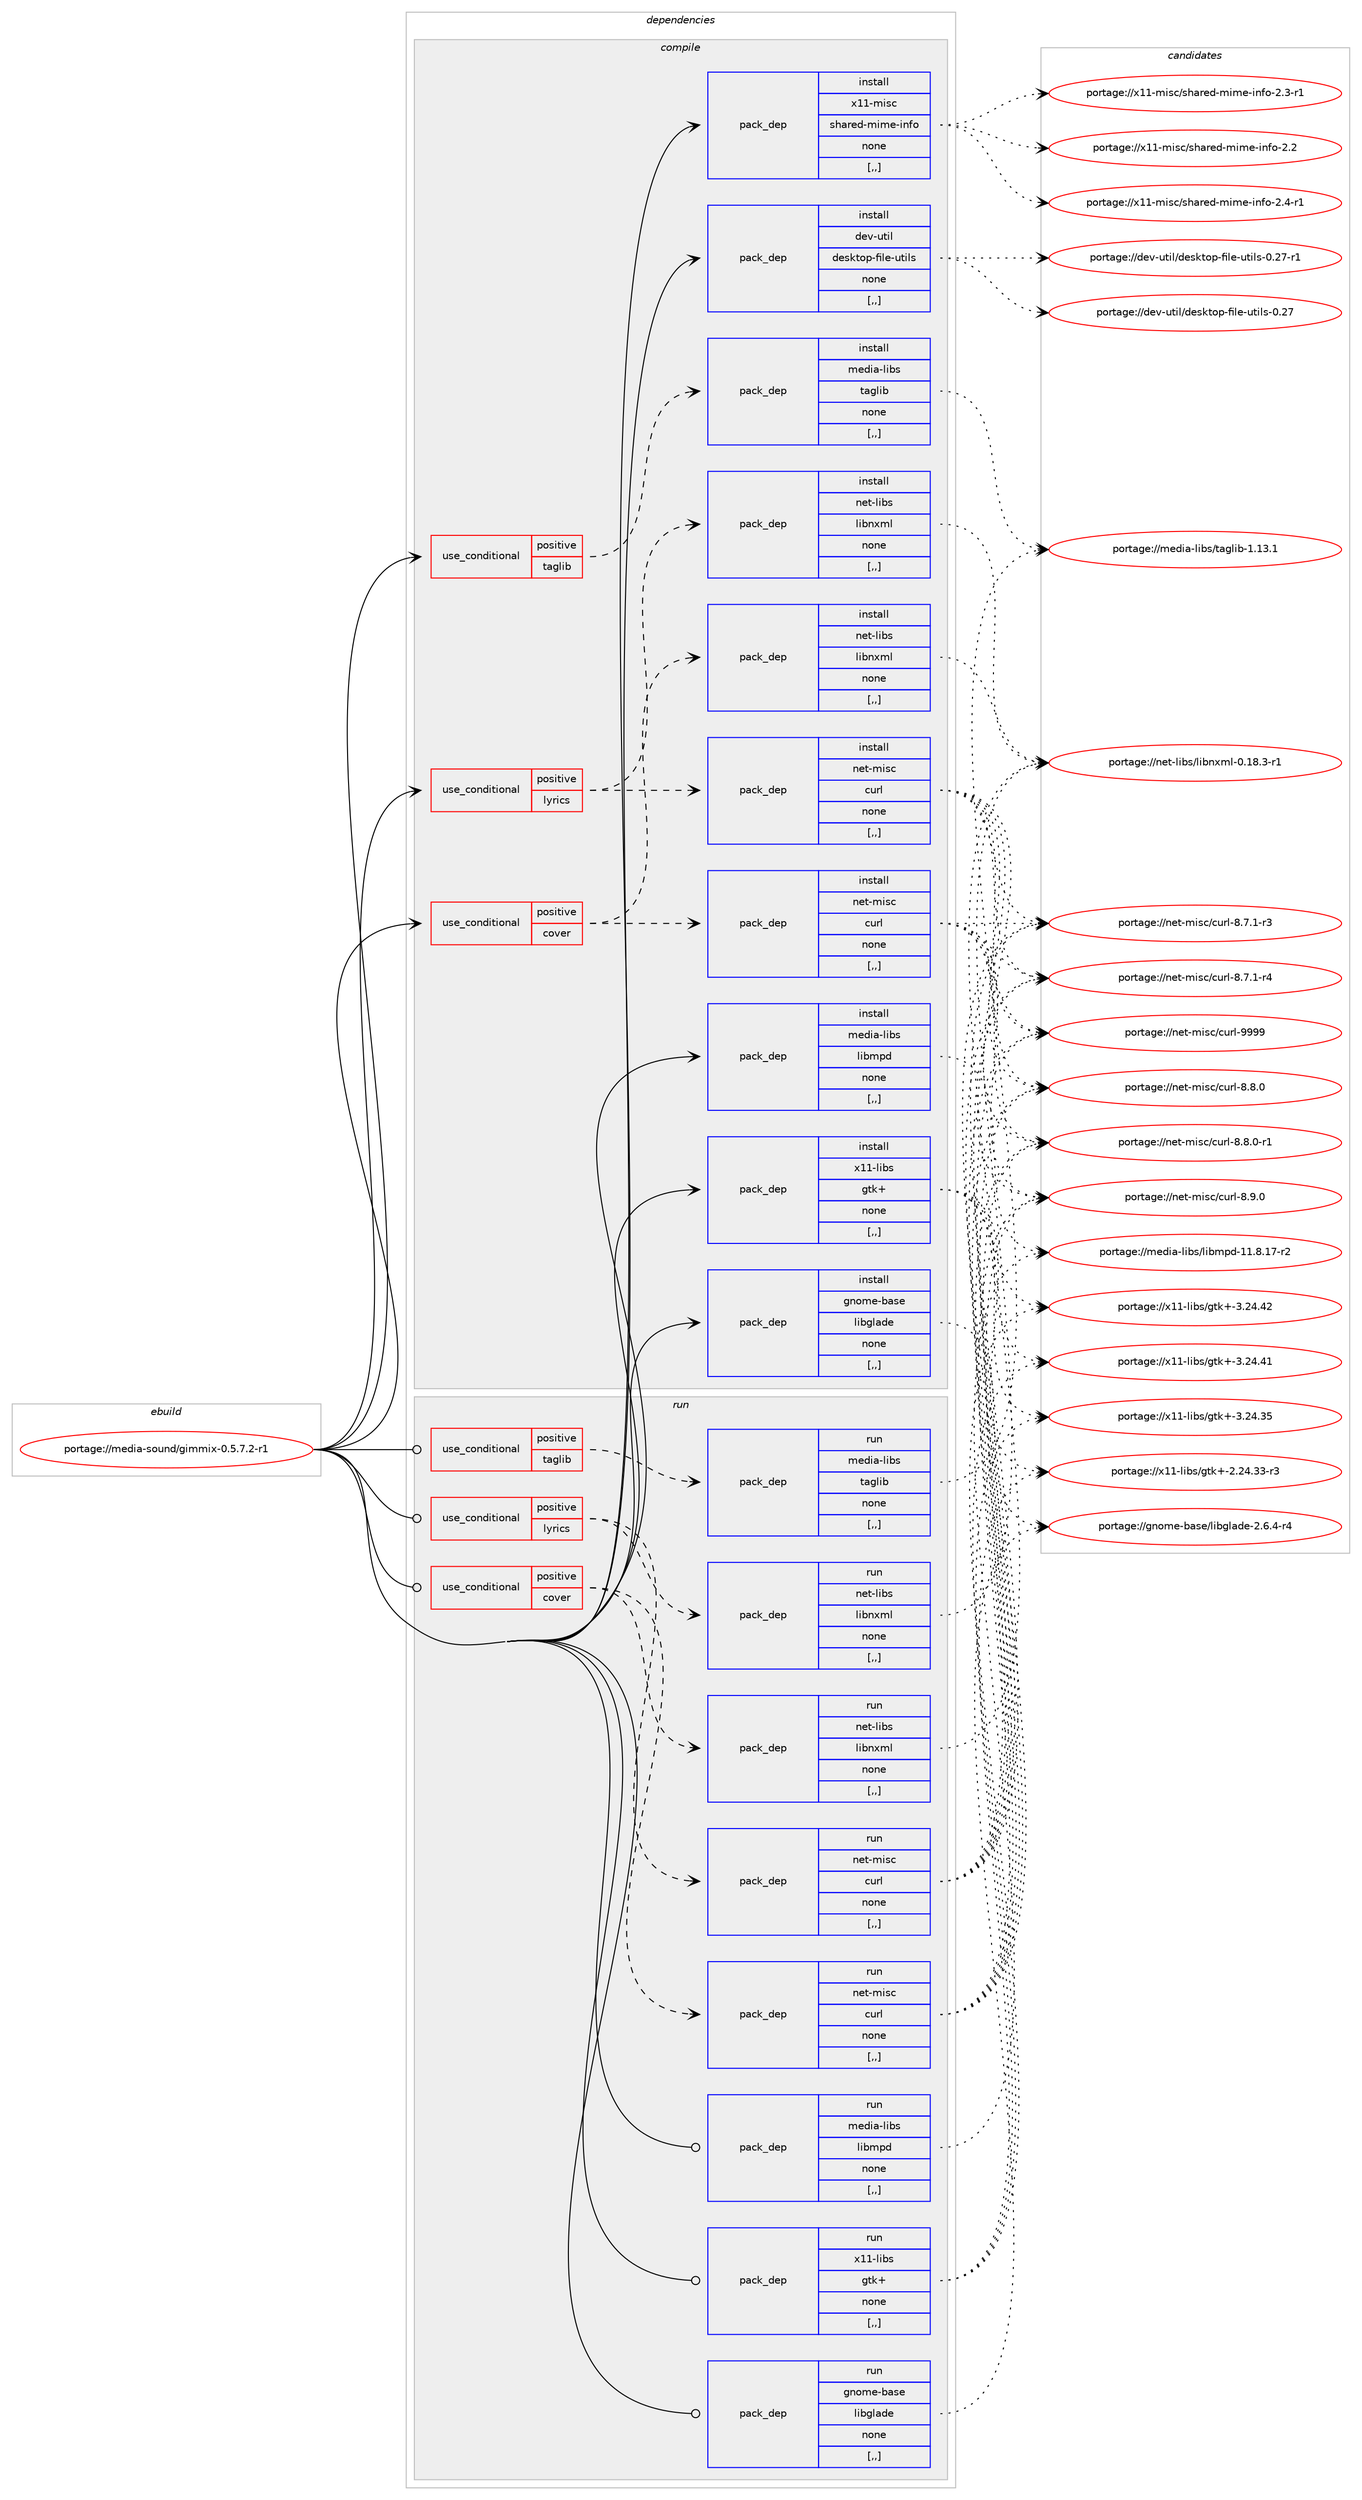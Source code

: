 digraph prolog {

# *************
# Graph options
# *************

newrank=true;
concentrate=true;
compound=true;
graph [rankdir=LR,fontname=Helvetica,fontsize=10,ranksep=1.5];#, ranksep=2.5, nodesep=0.2];
edge  [arrowhead=vee];
node  [fontname=Helvetica,fontsize=10];

# **********
# The ebuild
# **********

subgraph cluster_leftcol {
color=gray;
label=<<i>ebuild</i>>;
id [label="portage://media-sound/gimmix-0.5.7.2-r1", color=red, width=4, href="../media-sound/gimmix-0.5.7.2-r1.svg"];
}

# ****************
# The dependencies
# ****************

subgraph cluster_midcol {
color=gray;
label=<<i>dependencies</i>>;
subgraph cluster_compile {
fillcolor="#eeeeee";
style=filled;
label=<<i>compile</i>>;
subgraph cond79930 {
dependency315325 [label=<<TABLE BORDER="0" CELLBORDER="1" CELLSPACING="0" CELLPADDING="4"><TR><TD ROWSPAN="3" CELLPADDING="10">use_conditional</TD></TR><TR><TD>positive</TD></TR><TR><TD>cover</TD></TR></TABLE>>, shape=none, color=red];
subgraph pack232945 {
dependency315326 [label=<<TABLE BORDER="0" CELLBORDER="1" CELLSPACING="0" CELLPADDING="4" WIDTH="220"><TR><TD ROWSPAN="6" CELLPADDING="30">pack_dep</TD></TR><TR><TD WIDTH="110">install</TD></TR><TR><TD>net-libs</TD></TR><TR><TD>libnxml</TD></TR><TR><TD>none</TD></TR><TR><TD>[,,]</TD></TR></TABLE>>, shape=none, color=blue];
}
dependency315325:e -> dependency315326:w [weight=20,style="dashed",arrowhead="vee"];
subgraph pack232946 {
dependency315327 [label=<<TABLE BORDER="0" CELLBORDER="1" CELLSPACING="0" CELLPADDING="4" WIDTH="220"><TR><TD ROWSPAN="6" CELLPADDING="30">pack_dep</TD></TR><TR><TD WIDTH="110">install</TD></TR><TR><TD>net-misc</TD></TR><TR><TD>curl</TD></TR><TR><TD>none</TD></TR><TR><TD>[,,]</TD></TR></TABLE>>, shape=none, color=blue];
}
dependency315325:e -> dependency315327:w [weight=20,style="dashed",arrowhead="vee"];
}
id:e -> dependency315325:w [weight=20,style="solid",arrowhead="vee"];
subgraph cond79931 {
dependency315328 [label=<<TABLE BORDER="0" CELLBORDER="1" CELLSPACING="0" CELLPADDING="4"><TR><TD ROWSPAN="3" CELLPADDING="10">use_conditional</TD></TR><TR><TD>positive</TD></TR><TR><TD>lyrics</TD></TR></TABLE>>, shape=none, color=red];
subgraph pack232947 {
dependency315329 [label=<<TABLE BORDER="0" CELLBORDER="1" CELLSPACING="0" CELLPADDING="4" WIDTH="220"><TR><TD ROWSPAN="6" CELLPADDING="30">pack_dep</TD></TR><TR><TD WIDTH="110">install</TD></TR><TR><TD>net-libs</TD></TR><TR><TD>libnxml</TD></TR><TR><TD>none</TD></TR><TR><TD>[,,]</TD></TR></TABLE>>, shape=none, color=blue];
}
dependency315328:e -> dependency315329:w [weight=20,style="dashed",arrowhead="vee"];
subgraph pack232948 {
dependency315330 [label=<<TABLE BORDER="0" CELLBORDER="1" CELLSPACING="0" CELLPADDING="4" WIDTH="220"><TR><TD ROWSPAN="6" CELLPADDING="30">pack_dep</TD></TR><TR><TD WIDTH="110">install</TD></TR><TR><TD>net-misc</TD></TR><TR><TD>curl</TD></TR><TR><TD>none</TD></TR><TR><TD>[,,]</TD></TR></TABLE>>, shape=none, color=blue];
}
dependency315328:e -> dependency315330:w [weight=20,style="dashed",arrowhead="vee"];
}
id:e -> dependency315328:w [weight=20,style="solid",arrowhead="vee"];
subgraph cond79932 {
dependency315331 [label=<<TABLE BORDER="0" CELLBORDER="1" CELLSPACING="0" CELLPADDING="4"><TR><TD ROWSPAN="3" CELLPADDING="10">use_conditional</TD></TR><TR><TD>positive</TD></TR><TR><TD>taglib</TD></TR></TABLE>>, shape=none, color=red];
subgraph pack232949 {
dependency315332 [label=<<TABLE BORDER="0" CELLBORDER="1" CELLSPACING="0" CELLPADDING="4" WIDTH="220"><TR><TD ROWSPAN="6" CELLPADDING="30">pack_dep</TD></TR><TR><TD WIDTH="110">install</TD></TR><TR><TD>media-libs</TD></TR><TR><TD>taglib</TD></TR><TR><TD>none</TD></TR><TR><TD>[,,]</TD></TR></TABLE>>, shape=none, color=blue];
}
dependency315331:e -> dependency315332:w [weight=20,style="dashed",arrowhead="vee"];
}
id:e -> dependency315331:w [weight=20,style="solid",arrowhead="vee"];
subgraph pack232950 {
dependency315333 [label=<<TABLE BORDER="0" CELLBORDER="1" CELLSPACING="0" CELLPADDING="4" WIDTH="220"><TR><TD ROWSPAN="6" CELLPADDING="30">pack_dep</TD></TR><TR><TD WIDTH="110">install</TD></TR><TR><TD>dev-util</TD></TR><TR><TD>desktop-file-utils</TD></TR><TR><TD>none</TD></TR><TR><TD>[,,]</TD></TR></TABLE>>, shape=none, color=blue];
}
id:e -> dependency315333:w [weight=20,style="solid",arrowhead="vee"];
subgraph pack232951 {
dependency315334 [label=<<TABLE BORDER="0" CELLBORDER="1" CELLSPACING="0" CELLPADDING="4" WIDTH="220"><TR><TD ROWSPAN="6" CELLPADDING="30">pack_dep</TD></TR><TR><TD WIDTH="110">install</TD></TR><TR><TD>gnome-base</TD></TR><TR><TD>libglade</TD></TR><TR><TD>none</TD></TR><TR><TD>[,,]</TD></TR></TABLE>>, shape=none, color=blue];
}
id:e -> dependency315334:w [weight=20,style="solid",arrowhead="vee"];
subgraph pack232952 {
dependency315335 [label=<<TABLE BORDER="0" CELLBORDER="1" CELLSPACING="0" CELLPADDING="4" WIDTH="220"><TR><TD ROWSPAN="6" CELLPADDING="30">pack_dep</TD></TR><TR><TD WIDTH="110">install</TD></TR><TR><TD>media-libs</TD></TR><TR><TD>libmpd</TD></TR><TR><TD>none</TD></TR><TR><TD>[,,]</TD></TR></TABLE>>, shape=none, color=blue];
}
id:e -> dependency315335:w [weight=20,style="solid",arrowhead="vee"];
subgraph pack232953 {
dependency315336 [label=<<TABLE BORDER="0" CELLBORDER="1" CELLSPACING="0" CELLPADDING="4" WIDTH="220"><TR><TD ROWSPAN="6" CELLPADDING="30">pack_dep</TD></TR><TR><TD WIDTH="110">install</TD></TR><TR><TD>x11-libs</TD></TR><TR><TD>gtk+</TD></TR><TR><TD>none</TD></TR><TR><TD>[,,]</TD></TR></TABLE>>, shape=none, color=blue];
}
id:e -> dependency315336:w [weight=20,style="solid",arrowhead="vee"];
subgraph pack232954 {
dependency315337 [label=<<TABLE BORDER="0" CELLBORDER="1" CELLSPACING="0" CELLPADDING="4" WIDTH="220"><TR><TD ROWSPAN="6" CELLPADDING="30">pack_dep</TD></TR><TR><TD WIDTH="110">install</TD></TR><TR><TD>x11-misc</TD></TR><TR><TD>shared-mime-info</TD></TR><TR><TD>none</TD></TR><TR><TD>[,,]</TD></TR></TABLE>>, shape=none, color=blue];
}
id:e -> dependency315337:w [weight=20,style="solid",arrowhead="vee"];
}
subgraph cluster_compileandrun {
fillcolor="#eeeeee";
style=filled;
label=<<i>compile and run</i>>;
}
subgraph cluster_run {
fillcolor="#eeeeee";
style=filled;
label=<<i>run</i>>;
subgraph cond79933 {
dependency315338 [label=<<TABLE BORDER="0" CELLBORDER="1" CELLSPACING="0" CELLPADDING="4"><TR><TD ROWSPAN="3" CELLPADDING="10">use_conditional</TD></TR><TR><TD>positive</TD></TR><TR><TD>cover</TD></TR></TABLE>>, shape=none, color=red];
subgraph pack232955 {
dependency315339 [label=<<TABLE BORDER="0" CELLBORDER="1" CELLSPACING="0" CELLPADDING="4" WIDTH="220"><TR><TD ROWSPAN="6" CELLPADDING="30">pack_dep</TD></TR><TR><TD WIDTH="110">run</TD></TR><TR><TD>net-libs</TD></TR><TR><TD>libnxml</TD></TR><TR><TD>none</TD></TR><TR><TD>[,,]</TD></TR></TABLE>>, shape=none, color=blue];
}
dependency315338:e -> dependency315339:w [weight=20,style="dashed",arrowhead="vee"];
subgraph pack232956 {
dependency315340 [label=<<TABLE BORDER="0" CELLBORDER="1" CELLSPACING="0" CELLPADDING="4" WIDTH="220"><TR><TD ROWSPAN="6" CELLPADDING="30">pack_dep</TD></TR><TR><TD WIDTH="110">run</TD></TR><TR><TD>net-misc</TD></TR><TR><TD>curl</TD></TR><TR><TD>none</TD></TR><TR><TD>[,,]</TD></TR></TABLE>>, shape=none, color=blue];
}
dependency315338:e -> dependency315340:w [weight=20,style="dashed",arrowhead="vee"];
}
id:e -> dependency315338:w [weight=20,style="solid",arrowhead="odot"];
subgraph cond79934 {
dependency315341 [label=<<TABLE BORDER="0" CELLBORDER="1" CELLSPACING="0" CELLPADDING="4"><TR><TD ROWSPAN="3" CELLPADDING="10">use_conditional</TD></TR><TR><TD>positive</TD></TR><TR><TD>lyrics</TD></TR></TABLE>>, shape=none, color=red];
subgraph pack232957 {
dependency315342 [label=<<TABLE BORDER="0" CELLBORDER="1" CELLSPACING="0" CELLPADDING="4" WIDTH="220"><TR><TD ROWSPAN="6" CELLPADDING="30">pack_dep</TD></TR><TR><TD WIDTH="110">run</TD></TR><TR><TD>net-libs</TD></TR><TR><TD>libnxml</TD></TR><TR><TD>none</TD></TR><TR><TD>[,,]</TD></TR></TABLE>>, shape=none, color=blue];
}
dependency315341:e -> dependency315342:w [weight=20,style="dashed",arrowhead="vee"];
subgraph pack232958 {
dependency315343 [label=<<TABLE BORDER="0" CELLBORDER="1" CELLSPACING="0" CELLPADDING="4" WIDTH="220"><TR><TD ROWSPAN="6" CELLPADDING="30">pack_dep</TD></TR><TR><TD WIDTH="110">run</TD></TR><TR><TD>net-misc</TD></TR><TR><TD>curl</TD></TR><TR><TD>none</TD></TR><TR><TD>[,,]</TD></TR></TABLE>>, shape=none, color=blue];
}
dependency315341:e -> dependency315343:w [weight=20,style="dashed",arrowhead="vee"];
}
id:e -> dependency315341:w [weight=20,style="solid",arrowhead="odot"];
subgraph cond79935 {
dependency315344 [label=<<TABLE BORDER="0" CELLBORDER="1" CELLSPACING="0" CELLPADDING="4"><TR><TD ROWSPAN="3" CELLPADDING="10">use_conditional</TD></TR><TR><TD>positive</TD></TR><TR><TD>taglib</TD></TR></TABLE>>, shape=none, color=red];
subgraph pack232959 {
dependency315345 [label=<<TABLE BORDER="0" CELLBORDER="1" CELLSPACING="0" CELLPADDING="4" WIDTH="220"><TR><TD ROWSPAN="6" CELLPADDING="30">pack_dep</TD></TR><TR><TD WIDTH="110">run</TD></TR><TR><TD>media-libs</TD></TR><TR><TD>taglib</TD></TR><TR><TD>none</TD></TR><TR><TD>[,,]</TD></TR></TABLE>>, shape=none, color=blue];
}
dependency315344:e -> dependency315345:w [weight=20,style="dashed",arrowhead="vee"];
}
id:e -> dependency315344:w [weight=20,style="solid",arrowhead="odot"];
subgraph pack232960 {
dependency315346 [label=<<TABLE BORDER="0" CELLBORDER="1" CELLSPACING="0" CELLPADDING="4" WIDTH="220"><TR><TD ROWSPAN="6" CELLPADDING="30">pack_dep</TD></TR><TR><TD WIDTH="110">run</TD></TR><TR><TD>gnome-base</TD></TR><TR><TD>libglade</TD></TR><TR><TD>none</TD></TR><TR><TD>[,,]</TD></TR></TABLE>>, shape=none, color=blue];
}
id:e -> dependency315346:w [weight=20,style="solid",arrowhead="odot"];
subgraph pack232961 {
dependency315347 [label=<<TABLE BORDER="0" CELLBORDER="1" CELLSPACING="0" CELLPADDING="4" WIDTH="220"><TR><TD ROWSPAN="6" CELLPADDING="30">pack_dep</TD></TR><TR><TD WIDTH="110">run</TD></TR><TR><TD>media-libs</TD></TR><TR><TD>libmpd</TD></TR><TR><TD>none</TD></TR><TR><TD>[,,]</TD></TR></TABLE>>, shape=none, color=blue];
}
id:e -> dependency315347:w [weight=20,style="solid",arrowhead="odot"];
subgraph pack232962 {
dependency315348 [label=<<TABLE BORDER="0" CELLBORDER="1" CELLSPACING="0" CELLPADDING="4" WIDTH="220"><TR><TD ROWSPAN="6" CELLPADDING="30">pack_dep</TD></TR><TR><TD WIDTH="110">run</TD></TR><TR><TD>x11-libs</TD></TR><TR><TD>gtk+</TD></TR><TR><TD>none</TD></TR><TR><TD>[,,]</TD></TR></TABLE>>, shape=none, color=blue];
}
id:e -> dependency315348:w [weight=20,style="solid",arrowhead="odot"];
}
}

# **************
# The candidates
# **************

subgraph cluster_choices {
rank=same;
color=gray;
label=<<i>candidates</i>>;

subgraph choice232945 {
color=black;
nodesep=1;
choice11010111645108105981154710810598110120109108454846495646514511449 [label="portage://net-libs/libnxml-0.18.3-r1", color=red, width=4,href="../net-libs/libnxml-0.18.3-r1.svg"];
dependency315326:e -> choice11010111645108105981154710810598110120109108454846495646514511449:w [style=dotted,weight="100"];
}
subgraph choice232946 {
color=black;
nodesep=1;
choice110101116451091051159947991171141084557575757 [label="portage://net-misc/curl-9999", color=red, width=4,href="../net-misc/curl-9999.svg"];
choice11010111645109105115994799117114108455646574648 [label="portage://net-misc/curl-8.9.0", color=red, width=4,href="../net-misc/curl-8.9.0.svg"];
choice110101116451091051159947991171141084556465646484511449 [label="portage://net-misc/curl-8.8.0-r1", color=red, width=4,href="../net-misc/curl-8.8.0-r1.svg"];
choice11010111645109105115994799117114108455646564648 [label="portage://net-misc/curl-8.8.0", color=red, width=4,href="../net-misc/curl-8.8.0.svg"];
choice110101116451091051159947991171141084556465546494511452 [label="portage://net-misc/curl-8.7.1-r4", color=red, width=4,href="../net-misc/curl-8.7.1-r4.svg"];
choice110101116451091051159947991171141084556465546494511451 [label="portage://net-misc/curl-8.7.1-r3", color=red, width=4,href="../net-misc/curl-8.7.1-r3.svg"];
dependency315327:e -> choice110101116451091051159947991171141084557575757:w [style=dotted,weight="100"];
dependency315327:e -> choice11010111645109105115994799117114108455646574648:w [style=dotted,weight="100"];
dependency315327:e -> choice110101116451091051159947991171141084556465646484511449:w [style=dotted,weight="100"];
dependency315327:e -> choice11010111645109105115994799117114108455646564648:w [style=dotted,weight="100"];
dependency315327:e -> choice110101116451091051159947991171141084556465546494511452:w [style=dotted,weight="100"];
dependency315327:e -> choice110101116451091051159947991171141084556465546494511451:w [style=dotted,weight="100"];
}
subgraph choice232947 {
color=black;
nodesep=1;
choice11010111645108105981154710810598110120109108454846495646514511449 [label="portage://net-libs/libnxml-0.18.3-r1", color=red, width=4,href="../net-libs/libnxml-0.18.3-r1.svg"];
dependency315329:e -> choice11010111645108105981154710810598110120109108454846495646514511449:w [style=dotted,weight="100"];
}
subgraph choice232948 {
color=black;
nodesep=1;
choice110101116451091051159947991171141084557575757 [label="portage://net-misc/curl-9999", color=red, width=4,href="../net-misc/curl-9999.svg"];
choice11010111645109105115994799117114108455646574648 [label="portage://net-misc/curl-8.9.0", color=red, width=4,href="../net-misc/curl-8.9.0.svg"];
choice110101116451091051159947991171141084556465646484511449 [label="portage://net-misc/curl-8.8.0-r1", color=red, width=4,href="../net-misc/curl-8.8.0-r1.svg"];
choice11010111645109105115994799117114108455646564648 [label="portage://net-misc/curl-8.8.0", color=red, width=4,href="../net-misc/curl-8.8.0.svg"];
choice110101116451091051159947991171141084556465546494511452 [label="portage://net-misc/curl-8.7.1-r4", color=red, width=4,href="../net-misc/curl-8.7.1-r4.svg"];
choice110101116451091051159947991171141084556465546494511451 [label="portage://net-misc/curl-8.7.1-r3", color=red, width=4,href="../net-misc/curl-8.7.1-r3.svg"];
dependency315330:e -> choice110101116451091051159947991171141084557575757:w [style=dotted,weight="100"];
dependency315330:e -> choice11010111645109105115994799117114108455646574648:w [style=dotted,weight="100"];
dependency315330:e -> choice110101116451091051159947991171141084556465646484511449:w [style=dotted,weight="100"];
dependency315330:e -> choice11010111645109105115994799117114108455646564648:w [style=dotted,weight="100"];
dependency315330:e -> choice110101116451091051159947991171141084556465546494511452:w [style=dotted,weight="100"];
dependency315330:e -> choice110101116451091051159947991171141084556465546494511451:w [style=dotted,weight="100"];
}
subgraph choice232949 {
color=black;
nodesep=1;
choice10910110010597451081059811547116971031081059845494649514649 [label="portage://media-libs/taglib-1.13.1", color=red, width=4,href="../media-libs/taglib-1.13.1.svg"];
dependency315332:e -> choice10910110010597451081059811547116971031081059845494649514649:w [style=dotted,weight="100"];
}
subgraph choice232950 {
color=black;
nodesep=1;
choice1001011184511711610510847100101115107116111112451021051081014511711610510811545484650554511449 [label="portage://dev-util/desktop-file-utils-0.27-r1", color=red, width=4,href="../dev-util/desktop-file-utils-0.27-r1.svg"];
choice100101118451171161051084710010111510711611111245102105108101451171161051081154548465055 [label="portage://dev-util/desktop-file-utils-0.27", color=red, width=4,href="../dev-util/desktop-file-utils-0.27.svg"];
dependency315333:e -> choice1001011184511711610510847100101115107116111112451021051081014511711610510811545484650554511449:w [style=dotted,weight="100"];
dependency315333:e -> choice100101118451171161051084710010111510711611111245102105108101451171161051081154548465055:w [style=dotted,weight="100"];
}
subgraph choice232951 {
color=black;
nodesep=1;
choice1031101111091014598971151014710810598103108971001014550465446524511452 [label="portage://gnome-base/libglade-2.6.4-r4", color=red, width=4,href="../gnome-base/libglade-2.6.4-r4.svg"];
dependency315334:e -> choice1031101111091014598971151014710810598103108971001014550465446524511452:w [style=dotted,weight="100"];
}
subgraph choice232952 {
color=black;
nodesep=1;
choice109101100105974510810598115471081059810911210045494946564649554511450 [label="portage://media-libs/libmpd-11.8.17-r2", color=red, width=4,href="../media-libs/libmpd-11.8.17-r2.svg"];
dependency315335:e -> choice109101100105974510810598115471081059810911210045494946564649554511450:w [style=dotted,weight="100"];
}
subgraph choice232953 {
color=black;
nodesep=1;
choice1204949451081059811547103116107434551465052465250 [label="portage://x11-libs/gtk+-3.24.42", color=red, width=4,href="../x11-libs/gtk+-3.24.42.svg"];
choice1204949451081059811547103116107434551465052465249 [label="portage://x11-libs/gtk+-3.24.41", color=red, width=4,href="../x11-libs/gtk+-3.24.41.svg"];
choice1204949451081059811547103116107434551465052465153 [label="portage://x11-libs/gtk+-3.24.35", color=red, width=4,href="../x11-libs/gtk+-3.24.35.svg"];
choice12049494510810598115471031161074345504650524651514511451 [label="portage://x11-libs/gtk+-2.24.33-r3", color=red, width=4,href="../x11-libs/gtk+-2.24.33-r3.svg"];
dependency315336:e -> choice1204949451081059811547103116107434551465052465250:w [style=dotted,weight="100"];
dependency315336:e -> choice1204949451081059811547103116107434551465052465249:w [style=dotted,weight="100"];
dependency315336:e -> choice1204949451081059811547103116107434551465052465153:w [style=dotted,weight="100"];
dependency315336:e -> choice12049494510810598115471031161074345504650524651514511451:w [style=dotted,weight="100"];
}
subgraph choice232954 {
color=black;
nodesep=1;
choice1204949451091051159947115104971141011004510910510910145105110102111455046524511449 [label="portage://x11-misc/shared-mime-info-2.4-r1", color=red, width=4,href="../x11-misc/shared-mime-info-2.4-r1.svg"];
choice1204949451091051159947115104971141011004510910510910145105110102111455046514511449 [label="portage://x11-misc/shared-mime-info-2.3-r1", color=red, width=4,href="../x11-misc/shared-mime-info-2.3-r1.svg"];
choice120494945109105115994711510497114101100451091051091014510511010211145504650 [label="portage://x11-misc/shared-mime-info-2.2", color=red, width=4,href="../x11-misc/shared-mime-info-2.2.svg"];
dependency315337:e -> choice1204949451091051159947115104971141011004510910510910145105110102111455046524511449:w [style=dotted,weight="100"];
dependency315337:e -> choice1204949451091051159947115104971141011004510910510910145105110102111455046514511449:w [style=dotted,weight="100"];
dependency315337:e -> choice120494945109105115994711510497114101100451091051091014510511010211145504650:w [style=dotted,weight="100"];
}
subgraph choice232955 {
color=black;
nodesep=1;
choice11010111645108105981154710810598110120109108454846495646514511449 [label="portage://net-libs/libnxml-0.18.3-r1", color=red, width=4,href="../net-libs/libnxml-0.18.3-r1.svg"];
dependency315339:e -> choice11010111645108105981154710810598110120109108454846495646514511449:w [style=dotted,weight="100"];
}
subgraph choice232956 {
color=black;
nodesep=1;
choice110101116451091051159947991171141084557575757 [label="portage://net-misc/curl-9999", color=red, width=4,href="../net-misc/curl-9999.svg"];
choice11010111645109105115994799117114108455646574648 [label="portage://net-misc/curl-8.9.0", color=red, width=4,href="../net-misc/curl-8.9.0.svg"];
choice110101116451091051159947991171141084556465646484511449 [label="portage://net-misc/curl-8.8.0-r1", color=red, width=4,href="../net-misc/curl-8.8.0-r1.svg"];
choice11010111645109105115994799117114108455646564648 [label="portage://net-misc/curl-8.8.0", color=red, width=4,href="../net-misc/curl-8.8.0.svg"];
choice110101116451091051159947991171141084556465546494511452 [label="portage://net-misc/curl-8.7.1-r4", color=red, width=4,href="../net-misc/curl-8.7.1-r4.svg"];
choice110101116451091051159947991171141084556465546494511451 [label="portage://net-misc/curl-8.7.1-r3", color=red, width=4,href="../net-misc/curl-8.7.1-r3.svg"];
dependency315340:e -> choice110101116451091051159947991171141084557575757:w [style=dotted,weight="100"];
dependency315340:e -> choice11010111645109105115994799117114108455646574648:w [style=dotted,weight="100"];
dependency315340:e -> choice110101116451091051159947991171141084556465646484511449:w [style=dotted,weight="100"];
dependency315340:e -> choice11010111645109105115994799117114108455646564648:w [style=dotted,weight="100"];
dependency315340:e -> choice110101116451091051159947991171141084556465546494511452:w [style=dotted,weight="100"];
dependency315340:e -> choice110101116451091051159947991171141084556465546494511451:w [style=dotted,weight="100"];
}
subgraph choice232957 {
color=black;
nodesep=1;
choice11010111645108105981154710810598110120109108454846495646514511449 [label="portage://net-libs/libnxml-0.18.3-r1", color=red, width=4,href="../net-libs/libnxml-0.18.3-r1.svg"];
dependency315342:e -> choice11010111645108105981154710810598110120109108454846495646514511449:w [style=dotted,weight="100"];
}
subgraph choice232958 {
color=black;
nodesep=1;
choice110101116451091051159947991171141084557575757 [label="portage://net-misc/curl-9999", color=red, width=4,href="../net-misc/curl-9999.svg"];
choice11010111645109105115994799117114108455646574648 [label="portage://net-misc/curl-8.9.0", color=red, width=4,href="../net-misc/curl-8.9.0.svg"];
choice110101116451091051159947991171141084556465646484511449 [label="portage://net-misc/curl-8.8.0-r1", color=red, width=4,href="../net-misc/curl-8.8.0-r1.svg"];
choice11010111645109105115994799117114108455646564648 [label="portage://net-misc/curl-8.8.0", color=red, width=4,href="../net-misc/curl-8.8.0.svg"];
choice110101116451091051159947991171141084556465546494511452 [label="portage://net-misc/curl-8.7.1-r4", color=red, width=4,href="../net-misc/curl-8.7.1-r4.svg"];
choice110101116451091051159947991171141084556465546494511451 [label="portage://net-misc/curl-8.7.1-r3", color=red, width=4,href="../net-misc/curl-8.7.1-r3.svg"];
dependency315343:e -> choice110101116451091051159947991171141084557575757:w [style=dotted,weight="100"];
dependency315343:e -> choice11010111645109105115994799117114108455646574648:w [style=dotted,weight="100"];
dependency315343:e -> choice110101116451091051159947991171141084556465646484511449:w [style=dotted,weight="100"];
dependency315343:e -> choice11010111645109105115994799117114108455646564648:w [style=dotted,weight="100"];
dependency315343:e -> choice110101116451091051159947991171141084556465546494511452:w [style=dotted,weight="100"];
dependency315343:e -> choice110101116451091051159947991171141084556465546494511451:w [style=dotted,weight="100"];
}
subgraph choice232959 {
color=black;
nodesep=1;
choice10910110010597451081059811547116971031081059845494649514649 [label="portage://media-libs/taglib-1.13.1", color=red, width=4,href="../media-libs/taglib-1.13.1.svg"];
dependency315345:e -> choice10910110010597451081059811547116971031081059845494649514649:w [style=dotted,weight="100"];
}
subgraph choice232960 {
color=black;
nodesep=1;
choice1031101111091014598971151014710810598103108971001014550465446524511452 [label="portage://gnome-base/libglade-2.6.4-r4", color=red, width=4,href="../gnome-base/libglade-2.6.4-r4.svg"];
dependency315346:e -> choice1031101111091014598971151014710810598103108971001014550465446524511452:w [style=dotted,weight="100"];
}
subgraph choice232961 {
color=black;
nodesep=1;
choice109101100105974510810598115471081059810911210045494946564649554511450 [label="portage://media-libs/libmpd-11.8.17-r2", color=red, width=4,href="../media-libs/libmpd-11.8.17-r2.svg"];
dependency315347:e -> choice109101100105974510810598115471081059810911210045494946564649554511450:w [style=dotted,weight="100"];
}
subgraph choice232962 {
color=black;
nodesep=1;
choice1204949451081059811547103116107434551465052465250 [label="portage://x11-libs/gtk+-3.24.42", color=red, width=4,href="../x11-libs/gtk+-3.24.42.svg"];
choice1204949451081059811547103116107434551465052465249 [label="portage://x11-libs/gtk+-3.24.41", color=red, width=4,href="../x11-libs/gtk+-3.24.41.svg"];
choice1204949451081059811547103116107434551465052465153 [label="portage://x11-libs/gtk+-3.24.35", color=red, width=4,href="../x11-libs/gtk+-3.24.35.svg"];
choice12049494510810598115471031161074345504650524651514511451 [label="portage://x11-libs/gtk+-2.24.33-r3", color=red, width=4,href="../x11-libs/gtk+-2.24.33-r3.svg"];
dependency315348:e -> choice1204949451081059811547103116107434551465052465250:w [style=dotted,weight="100"];
dependency315348:e -> choice1204949451081059811547103116107434551465052465249:w [style=dotted,weight="100"];
dependency315348:e -> choice1204949451081059811547103116107434551465052465153:w [style=dotted,weight="100"];
dependency315348:e -> choice12049494510810598115471031161074345504650524651514511451:w [style=dotted,weight="100"];
}
}

}
